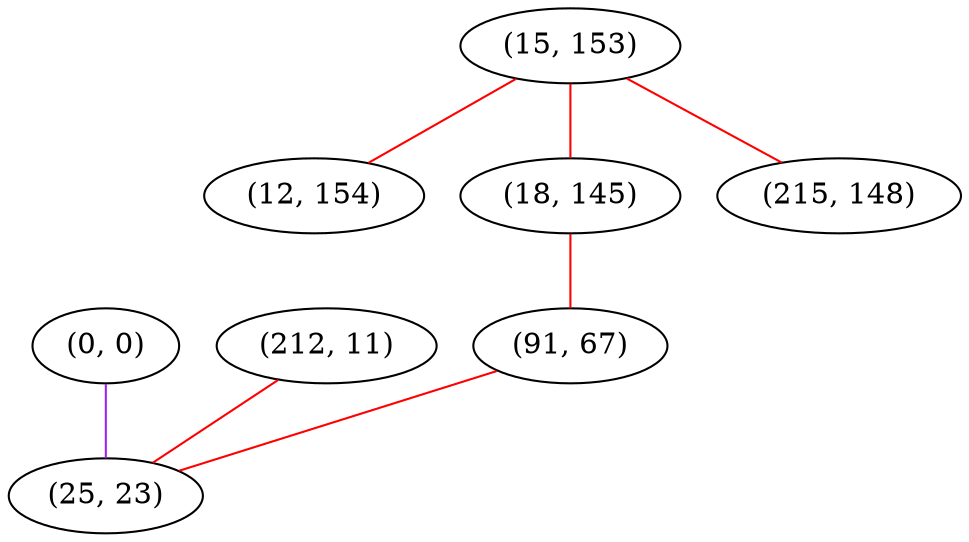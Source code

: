 graph "" {
"(0, 0)";
"(15, 153)";
"(12, 154)";
"(18, 145)";
"(215, 148)";
"(212, 11)";
"(91, 67)";
"(25, 23)";
"(0, 0)" -- "(25, 23)"  [color=purple, key=0, weight=4];
"(15, 153)" -- "(215, 148)"  [color=red, key=0, weight=1];
"(15, 153)" -- "(12, 154)"  [color=red, key=0, weight=1];
"(15, 153)" -- "(18, 145)"  [color=red, key=0, weight=1];
"(18, 145)" -- "(91, 67)"  [color=red, key=0, weight=1];
"(212, 11)" -- "(25, 23)"  [color=red, key=0, weight=1];
"(91, 67)" -- "(25, 23)"  [color=red, key=0, weight=1];
}
